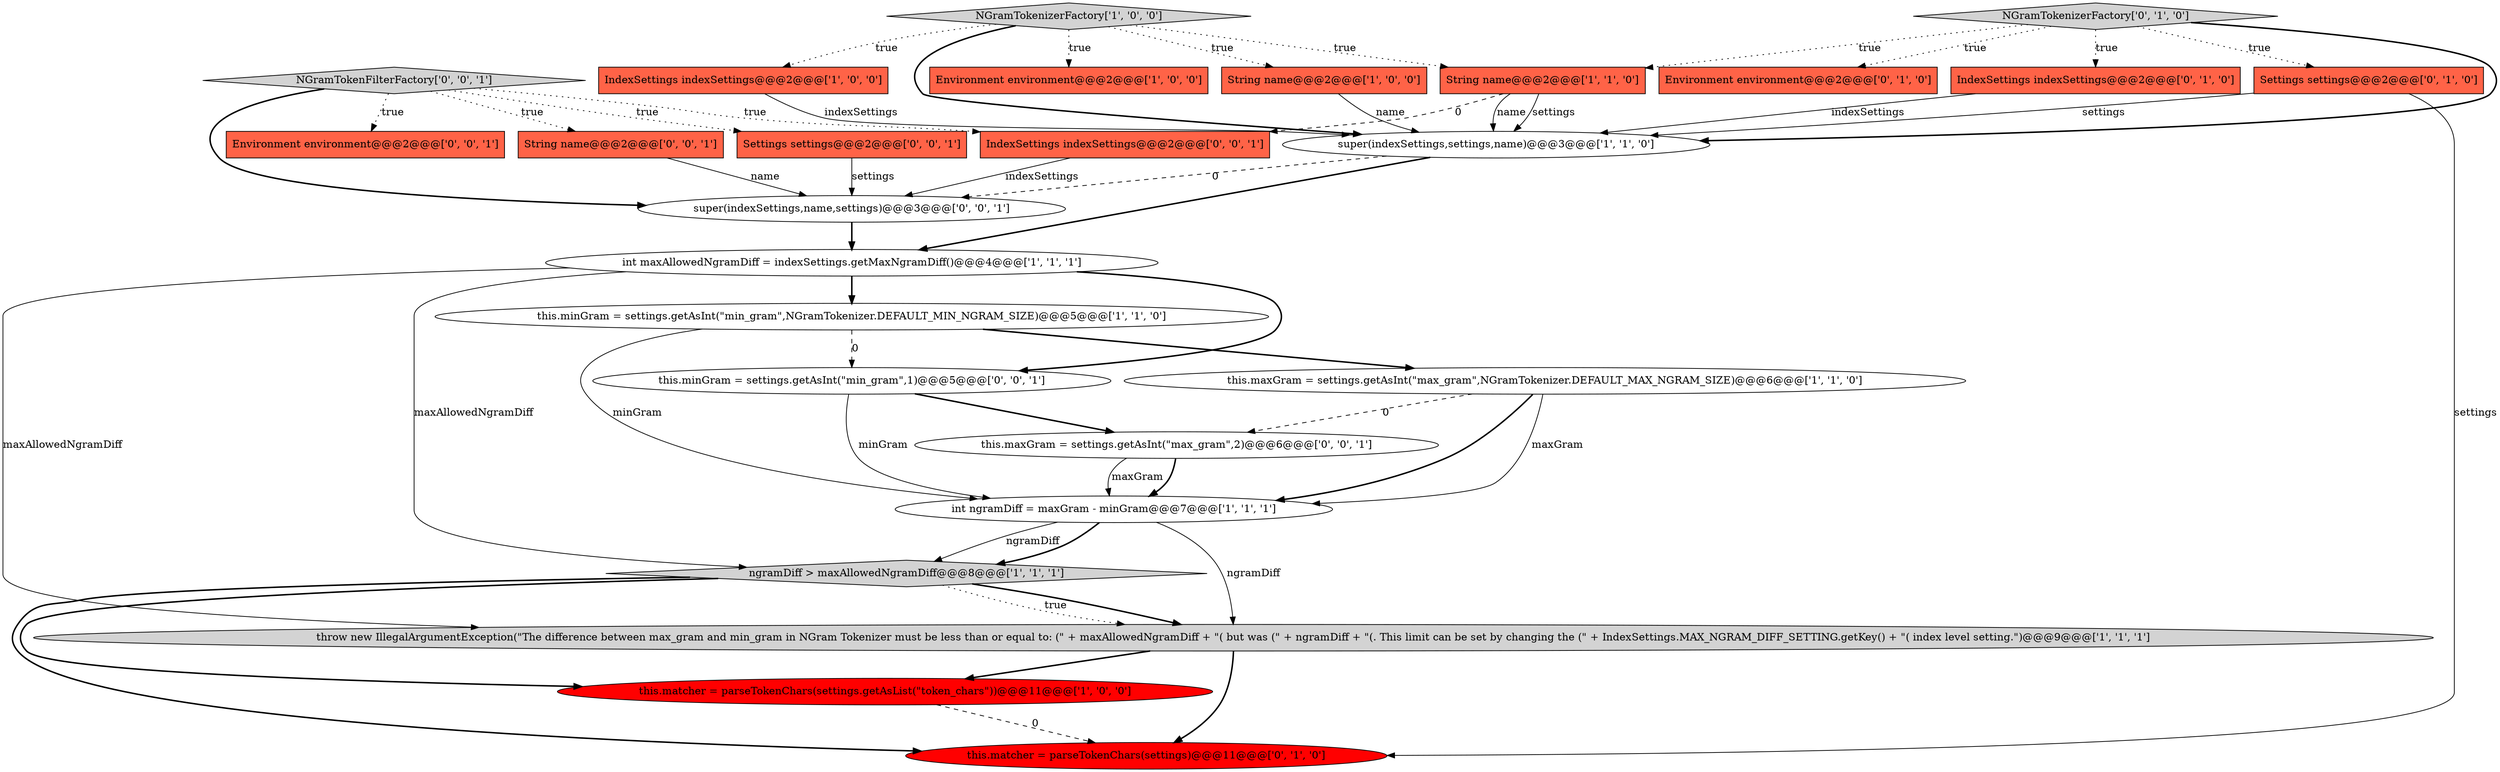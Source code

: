 digraph {
11 [style = filled, label = "ngramDiff > maxAllowedNgramDiff@@@8@@@['1', '1', '1']", fillcolor = lightgray, shape = diamond image = "AAA0AAABBB1BBB"];
14 [style = filled, label = "Settings settings@@@2@@@['0', '1', '0']", fillcolor = tomato, shape = box image = "AAA0AAABBB2BBB"];
22 [style = filled, label = "String name@@@2@@@['0', '0', '1']", fillcolor = tomato, shape = box image = "AAA0AAABBB3BBB"];
13 [style = filled, label = "NGramTokenizerFactory['0', '1', '0']", fillcolor = lightgray, shape = diamond image = "AAA0AAABBB2BBB"];
21 [style = filled, label = "Environment environment@@@2@@@['0', '0', '1']", fillcolor = tomato, shape = box image = "AAA0AAABBB3BBB"];
16 [style = filled, label = "IndexSettings indexSettings@@@2@@@['0', '1', '0']", fillcolor = tomato, shape = box image = "AAA0AAABBB2BBB"];
18 [style = filled, label = "NGramTokenFilterFactory['0', '0', '1']", fillcolor = lightgray, shape = diamond image = "AAA0AAABBB3BBB"];
23 [style = filled, label = "Settings settings@@@2@@@['0', '0', '1']", fillcolor = tomato, shape = box image = "AAA0AAABBB3BBB"];
7 [style = filled, label = "String name@@@2@@@['1', '0', '0']", fillcolor = tomato, shape = box image = "AAA0AAABBB1BBB"];
20 [style = filled, label = "this.maxGram = settings.getAsInt(\"max_gram\",2)@@@6@@@['0', '0', '1']", fillcolor = white, shape = ellipse image = "AAA0AAABBB3BBB"];
10 [style = filled, label = "String name@@@2@@@['1', '1', '0']", fillcolor = tomato, shape = box image = "AAA0AAABBB1BBB"];
3 [style = filled, label = "this.minGram = settings.getAsInt(\"min_gram\",NGramTokenizer.DEFAULT_MIN_NGRAM_SIZE)@@@5@@@['1', '1', '0']", fillcolor = white, shape = ellipse image = "AAA0AAABBB1BBB"];
6 [style = filled, label = "NGramTokenizerFactory['1', '0', '0']", fillcolor = lightgray, shape = diamond image = "AAA0AAABBB1BBB"];
5 [style = filled, label = "this.matcher = parseTokenChars(settings.getAsList(\"token_chars\"))@@@11@@@['1', '0', '0']", fillcolor = red, shape = ellipse image = "AAA1AAABBB1BBB"];
15 [style = filled, label = "Environment environment@@@2@@@['0', '1', '0']", fillcolor = tomato, shape = box image = "AAA0AAABBB2BBB"];
0 [style = filled, label = "Environment environment@@@2@@@['1', '0', '0']", fillcolor = tomato, shape = box image = "AAA0AAABBB1BBB"];
25 [style = filled, label = "IndexSettings indexSettings@@@2@@@['0', '0', '1']", fillcolor = tomato, shape = box image = "AAA0AAABBB3BBB"];
4 [style = filled, label = "this.maxGram = settings.getAsInt(\"max_gram\",NGramTokenizer.DEFAULT_MAX_NGRAM_SIZE)@@@6@@@['1', '1', '0']", fillcolor = white, shape = ellipse image = "AAA0AAABBB1BBB"];
2 [style = filled, label = "int maxAllowedNgramDiff = indexSettings.getMaxNgramDiff()@@@4@@@['1', '1', '1']", fillcolor = white, shape = ellipse image = "AAA0AAABBB1BBB"];
9 [style = filled, label = "IndexSettings indexSettings@@@2@@@['1', '0', '0']", fillcolor = tomato, shape = box image = "AAA0AAABBB1BBB"];
1 [style = filled, label = "super(indexSettings,settings,name)@@@3@@@['1', '1', '0']", fillcolor = white, shape = ellipse image = "AAA0AAABBB1BBB"];
12 [style = filled, label = "throw new IllegalArgumentException(\"The difference between max_gram and min_gram in NGram Tokenizer must be less than or equal to: (\" + maxAllowedNgramDiff + \"( but was (\" + ngramDiff + \"(. This limit can be set by changing the (\" + IndexSettings.MAX_NGRAM_DIFF_SETTING.getKey() + \"( index level setting.\")@@@9@@@['1', '1', '1']", fillcolor = lightgray, shape = ellipse image = "AAA0AAABBB1BBB"];
24 [style = filled, label = "this.minGram = settings.getAsInt(\"min_gram\",1)@@@5@@@['0', '0', '1']", fillcolor = white, shape = ellipse image = "AAA0AAABBB3BBB"];
8 [style = filled, label = "int ngramDiff = maxGram - minGram@@@7@@@['1', '1', '1']", fillcolor = white, shape = ellipse image = "AAA0AAABBB1BBB"];
19 [style = filled, label = "super(indexSettings,name,settings)@@@3@@@['0', '0', '1']", fillcolor = white, shape = ellipse image = "AAA0AAABBB3BBB"];
17 [style = filled, label = "this.matcher = parseTokenChars(settings)@@@11@@@['0', '1', '0']", fillcolor = red, shape = ellipse image = "AAA1AAABBB2BBB"];
13->16 [style = dotted, label="true"];
2->11 [style = solid, label="maxAllowedNgramDiff"];
23->19 [style = solid, label="settings"];
12->5 [style = bold, label=""];
18->25 [style = dotted, label="true"];
8->12 [style = solid, label="ngramDiff"];
22->19 [style = solid, label="name"];
2->3 [style = bold, label=""];
11->12 [style = dotted, label="true"];
4->8 [style = solid, label="maxGram"];
14->17 [style = solid, label="settings"];
12->17 [style = bold, label=""];
7->1 [style = solid, label="name"];
18->19 [style = bold, label=""];
18->21 [style = dotted, label="true"];
24->8 [style = solid, label="minGram"];
1->19 [style = dashed, label="0"];
3->24 [style = dashed, label="0"];
11->12 [style = bold, label=""];
19->2 [style = bold, label=""];
8->11 [style = solid, label="ngramDiff"];
10->1 [style = solid, label="name"];
18->23 [style = dotted, label="true"];
13->10 [style = dotted, label="true"];
3->4 [style = bold, label=""];
13->1 [style = bold, label=""];
16->1 [style = solid, label="indexSettings"];
24->20 [style = bold, label=""];
6->10 [style = dotted, label="true"];
6->1 [style = bold, label=""];
11->5 [style = bold, label=""];
25->19 [style = solid, label="indexSettings"];
20->8 [style = bold, label=""];
5->17 [style = dashed, label="0"];
6->9 [style = dotted, label="true"];
4->20 [style = dashed, label="0"];
6->7 [style = dotted, label="true"];
9->1 [style = solid, label="indexSettings"];
2->12 [style = solid, label="maxAllowedNgramDiff"];
4->8 [style = bold, label=""];
11->17 [style = bold, label=""];
13->15 [style = dotted, label="true"];
1->2 [style = bold, label=""];
6->0 [style = dotted, label="true"];
20->8 [style = solid, label="maxGram"];
2->24 [style = bold, label=""];
13->14 [style = dotted, label="true"];
10->1 [style = solid, label="settings"];
3->8 [style = solid, label="minGram"];
14->1 [style = solid, label="settings"];
8->11 [style = bold, label=""];
10->25 [style = dashed, label="0"];
18->22 [style = dotted, label="true"];
}
